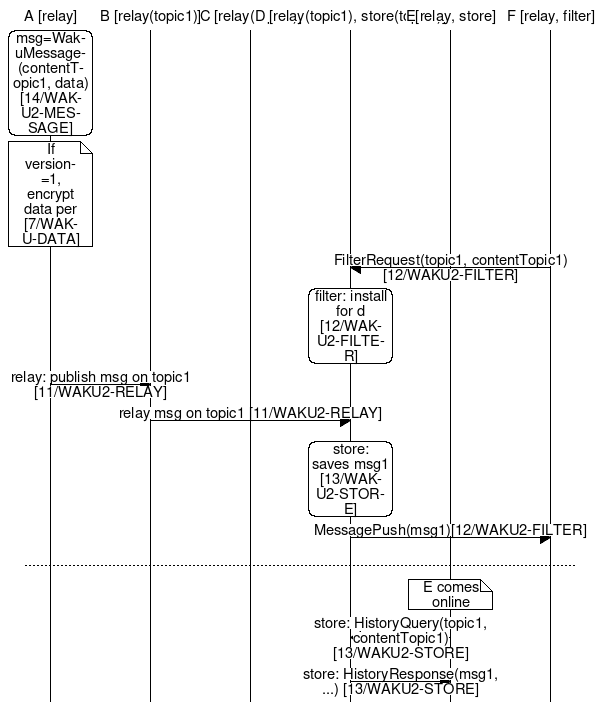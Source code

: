 # Sequence diagram for Waku v2 (WakuMessage, WakuData, Relay, Store, Filter)
msc {
  hscale="1",
  wordwraparcs=true;

  a [label="A [relay]"],
  b [label="B [relay(topic1)]"],
  c [label="C [relay(topic2)]"],
  d [label="D [relay(topic1), store(topic1)]"],
  e [label="E[relay, store]"],
  f [label="F [relay, filter]"];

#  b <-> c [label="connection"];
#  a <-> b [label="connection"];
#  b <-> d [label="connection"];
#  d <-> e [label="connection"];
#  c <-> d [label="connection"];

  a rbox a [label="msg=WakuMessage(contentTopic1, data) [14/WAKU2-MESSAGE]"];
  a note a [label="If version=1, encrypt data per [7/WAKU-DATA]"];

#  b note b [label="relay: subscribe topic1"];
#  c note c [label="relay: subscribe topic2"];
#  d note d [label="relay: subscribe topic1"];

  f => d [label="FilterRequest(topic1, contentTopic1) [12/WAKU2-FILTER]"];
  d rbox d [label="filter: install for d [12/WAKU2-FILTER]"];

  a => b [label="relay: publish msg on topic1 [11/WAKU2-RELAY]"];
  b => d [label="relay msg on topic1 [11/WAKU2-RELAY]"];
  d rbox d [label="store: saves msg1 [13/WAKU2-STORE]"];

  d => f [label="MessagePush(msg1)[12/WAKU2-FILTER]"];

  ---;

  e note e [label="E comes online"];
  e => d [label="store: HistoryQuery(topic1, contentTopic1) [13/WAKU2-STORE]"];
  d => e [label="store: HistoryResponse(msg1, ...) [13/WAKU2-STORE]"];

}

